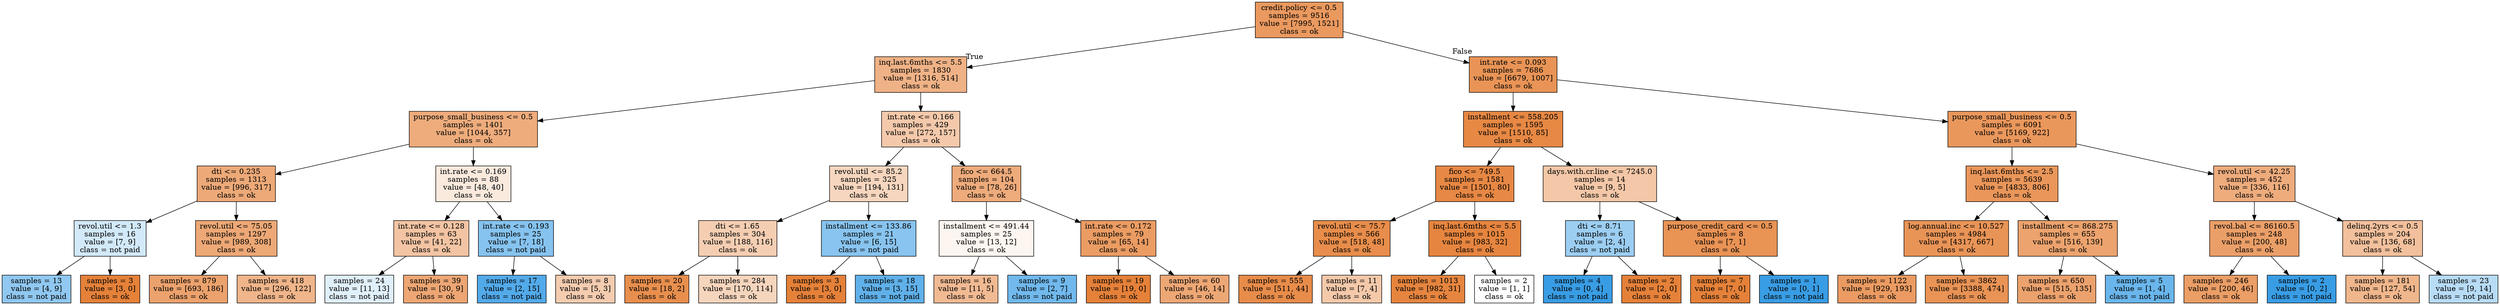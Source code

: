 digraph Tree {
node [shape=box, style="filled", color="black"] ;
0 [label="credit.policy <= 0.5\nsamples = 9516\nvalue = [7995, 1521]\nclass = ok", fillcolor="#e58139ce"] ;
1 [label="inq.last.6mths <= 5.5\nsamples = 1830\nvalue = [1316, 514]\nclass = ok", fillcolor="#e581399b"] ;
0 -> 1 [labeldistance=2.5, labelangle=45, headlabel="True"] ;
2 [label="purpose_small_business <= 0.5\nsamples = 1401\nvalue = [1044, 357]\nclass = ok", fillcolor="#e58139a8"] ;
1 -> 2 ;
3 [label="dti <= 0.235\nsamples = 1313\nvalue = [996, 317]\nclass = ok", fillcolor="#e58139ae"] ;
2 -> 3 ;
4 [label="revol.util <= 1.3\nsamples = 16\nvalue = [7, 9]\nclass = not paid", fillcolor="#399de539"] ;
3 -> 4 ;
5 [label="samples = 13\nvalue = [4, 9]\nclass = not paid", fillcolor="#399de58e"] ;
4 -> 5 ;
6 [label="samples = 3\nvalue = [3, 0]\nclass = ok", fillcolor="#e58139ff"] ;
4 -> 6 ;
7 [label="revol.util <= 75.05\nsamples = 1297\nvalue = [989, 308]\nclass = ok", fillcolor="#e58139b0"] ;
3 -> 7 ;
8 [label="samples = 879\nvalue = [693, 186]\nclass = ok", fillcolor="#e58139bb"] ;
7 -> 8 ;
9 [label="samples = 418\nvalue = [296, 122]\nclass = ok", fillcolor="#e5813996"] ;
7 -> 9 ;
10 [label="int.rate <= 0.169\nsamples = 88\nvalue = [48, 40]\nclass = ok", fillcolor="#e581392a"] ;
2 -> 10 ;
11 [label="int.rate <= 0.128\nsamples = 63\nvalue = [41, 22]\nclass = ok", fillcolor="#e5813976"] ;
10 -> 11 ;
12 [label="samples = 24\nvalue = [11, 13]\nclass = not paid", fillcolor="#399de527"] ;
11 -> 12 ;
13 [label="samples = 39\nvalue = [30, 9]\nclass = ok", fillcolor="#e58139b3"] ;
11 -> 13 ;
14 [label="int.rate <= 0.193\nsamples = 25\nvalue = [7, 18]\nclass = not paid", fillcolor="#399de59c"] ;
10 -> 14 ;
15 [label="samples = 17\nvalue = [2, 15]\nclass = not paid", fillcolor="#399de5dd"] ;
14 -> 15 ;
16 [label="samples = 8\nvalue = [5, 3]\nclass = ok", fillcolor="#e5813966"] ;
14 -> 16 ;
17 [label="int.rate <= 0.166\nsamples = 429\nvalue = [272, 157]\nclass = ok", fillcolor="#e581396c"] ;
1 -> 17 ;
18 [label="revol.util <= 85.2\nsamples = 325\nvalue = [194, 131]\nclass = ok", fillcolor="#e5813953"] ;
17 -> 18 ;
19 [label="dti <= 1.65\nsamples = 304\nvalue = [188, 116]\nclass = ok", fillcolor="#e5813962"] ;
18 -> 19 ;
20 [label="samples = 20\nvalue = [18, 2]\nclass = ok", fillcolor="#e58139e3"] ;
19 -> 20 ;
21 [label="samples = 284\nvalue = [170, 114]\nclass = ok", fillcolor="#e5813954"] ;
19 -> 21 ;
22 [label="installment <= 133.86\nsamples = 21\nvalue = [6, 15]\nclass = not paid", fillcolor="#399de599"] ;
18 -> 22 ;
23 [label="samples = 3\nvalue = [3, 0]\nclass = ok", fillcolor="#e58139ff"] ;
22 -> 23 ;
24 [label="samples = 18\nvalue = [3, 15]\nclass = not paid", fillcolor="#399de5cc"] ;
22 -> 24 ;
25 [label="fico <= 664.5\nsamples = 104\nvalue = [78, 26]\nclass = ok", fillcolor="#e58139aa"] ;
17 -> 25 ;
26 [label="installment <= 491.44\nsamples = 25\nvalue = [13, 12]\nclass = ok", fillcolor="#e5813914"] ;
25 -> 26 ;
27 [label="samples = 16\nvalue = [11, 5]\nclass = ok", fillcolor="#e581398b"] ;
26 -> 27 ;
28 [label="samples = 9\nvalue = [2, 7]\nclass = not paid", fillcolor="#399de5b6"] ;
26 -> 28 ;
29 [label="int.rate <= 0.172\nsamples = 79\nvalue = [65, 14]\nclass = ok", fillcolor="#e58139c8"] ;
25 -> 29 ;
30 [label="samples = 19\nvalue = [19, 0]\nclass = ok", fillcolor="#e58139ff"] ;
29 -> 30 ;
31 [label="samples = 60\nvalue = [46, 14]\nclass = ok", fillcolor="#e58139b1"] ;
29 -> 31 ;
32 [label="int.rate <= 0.093\nsamples = 7686\nvalue = [6679, 1007]\nclass = ok", fillcolor="#e58139d9"] ;
0 -> 32 [labeldistance=2.5, labelangle=-45, headlabel="False"] ;
33 [label="installment <= 558.205\nsamples = 1595\nvalue = [1510, 85]\nclass = ok", fillcolor="#e58139f1"] ;
32 -> 33 ;
34 [label="fico <= 749.5\nsamples = 1581\nvalue = [1501, 80]\nclass = ok", fillcolor="#e58139f1"] ;
33 -> 34 ;
35 [label="revol.util <= 75.7\nsamples = 566\nvalue = [518, 48]\nclass = ok", fillcolor="#e58139e7"] ;
34 -> 35 ;
36 [label="samples = 555\nvalue = [511, 44]\nclass = ok", fillcolor="#e58139e9"] ;
35 -> 36 ;
37 [label="samples = 11\nvalue = [7, 4]\nclass = ok", fillcolor="#e581396d"] ;
35 -> 37 ;
38 [label="inq.last.6mths <= 5.5\nsamples = 1015\nvalue = [983, 32]\nclass = ok", fillcolor="#e58139f7"] ;
34 -> 38 ;
39 [label="samples = 1013\nvalue = [982, 31]\nclass = ok", fillcolor="#e58139f7"] ;
38 -> 39 ;
40 [label="samples = 2\nvalue = [1, 1]\nclass = ok", fillcolor="#e5813900"] ;
38 -> 40 ;
41 [label="days.with.cr.line <= 7245.0\nsamples = 14\nvalue = [9, 5]\nclass = ok", fillcolor="#e5813971"] ;
33 -> 41 ;
42 [label="dti <= 8.71\nsamples = 6\nvalue = [2, 4]\nclass = not paid", fillcolor="#399de57f"] ;
41 -> 42 ;
43 [label="samples = 4\nvalue = [0, 4]\nclass = not paid", fillcolor="#399de5ff"] ;
42 -> 43 ;
44 [label="samples = 2\nvalue = [2, 0]\nclass = ok", fillcolor="#e58139ff"] ;
42 -> 44 ;
45 [label="purpose_credit_card <= 0.5\nsamples = 8\nvalue = [7, 1]\nclass = ok", fillcolor="#e58139db"] ;
41 -> 45 ;
46 [label="samples = 7\nvalue = [7, 0]\nclass = ok", fillcolor="#e58139ff"] ;
45 -> 46 ;
47 [label="samples = 1\nvalue = [0, 1]\nclass = not paid", fillcolor="#399de5ff"] ;
45 -> 47 ;
48 [label="purpose_small_business <= 0.5\nsamples = 6091\nvalue = [5169, 922]\nclass = ok", fillcolor="#e58139d2"] ;
32 -> 48 ;
49 [label="inq.last.6mths <= 2.5\nsamples = 5639\nvalue = [4833, 806]\nclass = ok", fillcolor="#e58139d4"] ;
48 -> 49 ;
50 [label="log.annual.inc <= 10.527\nsamples = 4984\nvalue = [4317, 667]\nclass = ok", fillcolor="#e58139d8"] ;
49 -> 50 ;
51 [label="samples = 1122\nvalue = [929, 193]\nclass = ok", fillcolor="#e58139ca"] ;
50 -> 51 ;
52 [label="samples = 3862\nvalue = [3388, 474]\nclass = ok", fillcolor="#e58139db"] ;
50 -> 52 ;
53 [label="installment <= 868.275\nsamples = 655\nvalue = [516, 139]\nclass = ok", fillcolor="#e58139ba"] ;
49 -> 53 ;
54 [label="samples = 650\nvalue = [515, 135]\nclass = ok", fillcolor="#e58139bc"] ;
53 -> 54 ;
55 [label="samples = 5\nvalue = [1, 4]\nclass = not paid", fillcolor="#399de5bf"] ;
53 -> 55 ;
56 [label="revol.util <= 42.25\nsamples = 452\nvalue = [336, 116]\nclass = ok", fillcolor="#e58139a7"] ;
48 -> 56 ;
57 [label="revol.bal <= 86160.5\nsamples = 248\nvalue = [200, 48]\nclass = ok", fillcolor="#e58139c2"] ;
56 -> 57 ;
58 [label="samples = 246\nvalue = [200, 46]\nclass = ok", fillcolor="#e58139c4"] ;
57 -> 58 ;
59 [label="samples = 2\nvalue = [0, 2]\nclass = not paid", fillcolor="#399de5ff"] ;
57 -> 59 ;
60 [label="delinq.2yrs <= 0.5\nsamples = 204\nvalue = [136, 68]\nclass = ok", fillcolor="#e581397f"] ;
56 -> 60 ;
61 [label="samples = 181\nvalue = [127, 54]\nclass = ok", fillcolor="#e5813993"] ;
60 -> 61 ;
62 [label="samples = 23\nvalue = [9, 14]\nclass = not paid", fillcolor="#399de55b"] ;
60 -> 62 ;
}